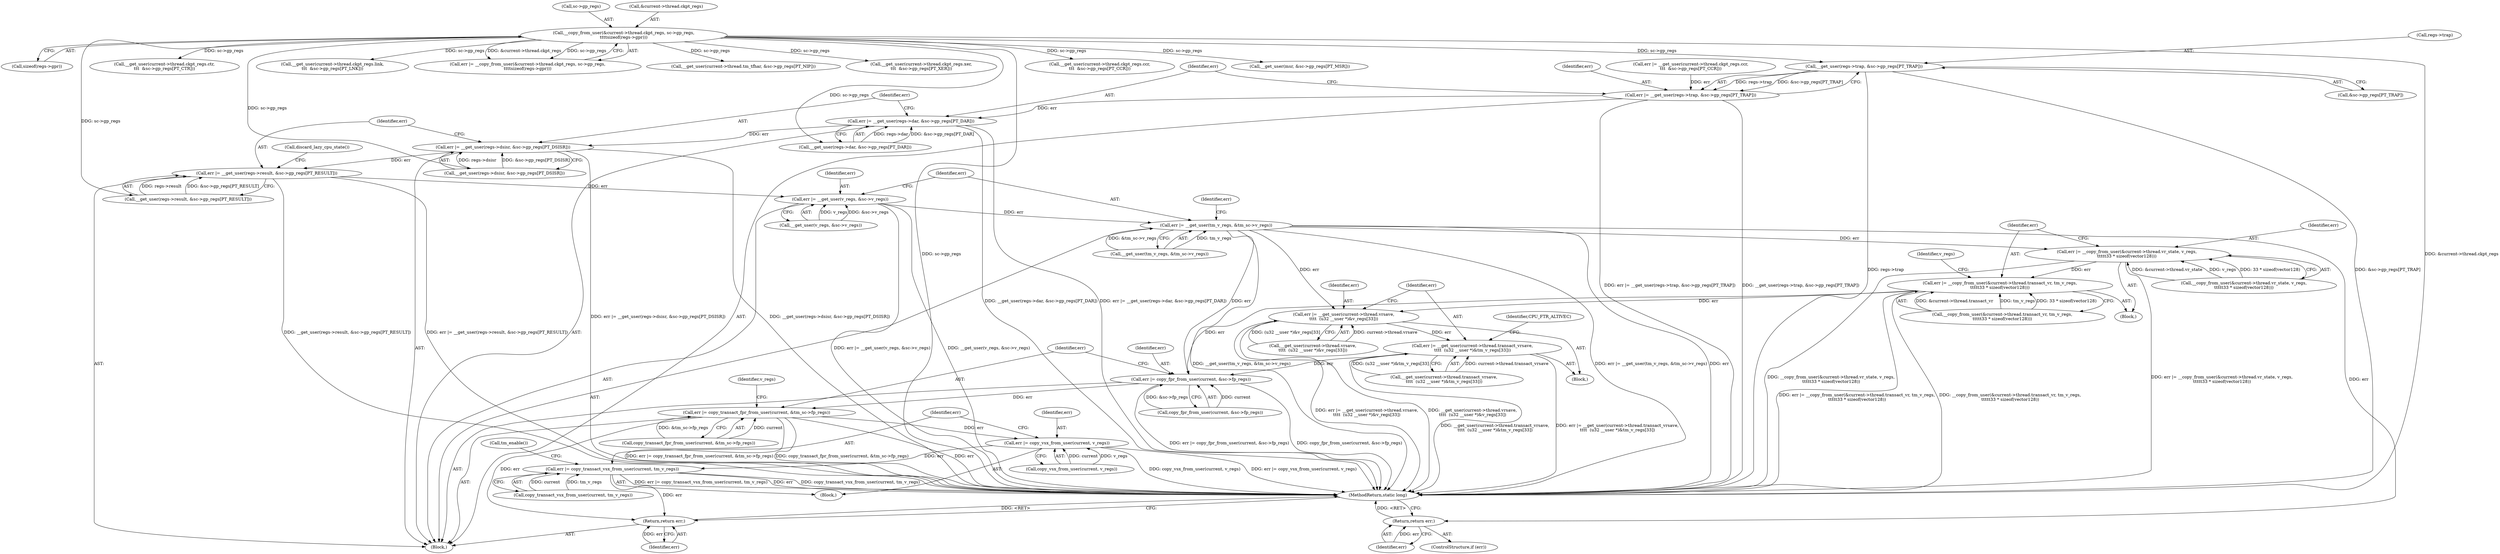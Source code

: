 digraph "0_linux_d2b9d2a5ad5ef04ff978c9923d19730cb05efd55_0@array" {
"1000341" [label="(Call,__get_user(regs->trap, &sc->gp_regs[PT_TRAP]))"];
"1000145" [label="(Call,__copy_from_user(&current->thread.ckpt_regs, sc->gp_regs,\n\t\t\t\tsizeof(regs->gpr)))"];
"1000339" [label="(Call,err |= __get_user(regs->trap, &sc->gp_regs[PT_TRAP]))"];
"1000351" [label="(Call,err |= __get_user(regs->dar, &sc->gp_regs[PT_DAR]))"];
"1000363" [label="(Call,err |= __get_user(regs->dsisr, &sc->gp_regs[PT_DSISR]))"];
"1000375" [label="(Call,err |= __get_user(regs->result, &sc->gp_regs[PT_RESULT]))"];
"1000402" [label="(Call,err |= __get_user(v_regs, &sc->v_regs))"];
"1000410" [label="(Call,err |= __get_user(tm_v_regs, &tm_sc->v_regs))"];
"1000420" [label="(Return,return err;)"];
"1000465" [label="(Call,err |= __copy_from_user(&current->thread.vr_state, v_regs,\n\t\t\t\t\t33 * sizeof(vector128)))"];
"1000479" [label="(Call,err |= __copy_from_user(&current->thread.transact_vr, tm_v_regs,\n\t\t\t\t\t33 * sizeof(vector128)))"];
"1000534" [label="(Call,err |= __get_user(current->thread.vrsave,\n\t\t\t\t  (u32 __user *)&v_regs[33]))"];
"1000548" [label="(Call,err |= __get_user(current->thread.transact_vrsave,\n\t\t\t\t  (u32 __user *)&tm_v_regs[33]))"];
"1000588" [label="(Call,err |= copy_fpr_from_user(current, &sc->fp_regs))"];
"1000596" [label="(Call,err |= copy_transact_fpr_from_user(current, &tm_sc->fp_regs))"];
"1000619" [label="(Call,err |= copy_vsx_from_user(current, v_regs))"];
"1000624" [label="(Call,err |= copy_transact_vsx_from_user(current, tm_v_regs))"];
"1000717" [label="(Return,return err;)"];
"1000145" [label="(Call,__copy_from_user(&current->thread.ckpt_regs, sc->gp_regs,\n\t\t\t\tsizeof(regs->gpr)))"];
"1000376" [label="(Identifier,err)"];
"1000418" [label="(ControlStructure,if (err))"];
"1000421" [label="(Identifier,err)"];
"1000550" [label="(Call,__get_user(current->thread.transact_vrsave,\n\t\t\t\t  (u32 __user *)&tm_v_regs[33]))"];
"1000410" [label="(Call,err |= __get_user(tm_v_regs, &tm_sc->v_regs))"];
"1000620" [label="(Identifier,err)"];
"1000580" [label="(Identifier,CPU_FTR_ALTIVEC)"];
"1000625" [label="(Identifier,err)"];
"1000155" [label="(Call,sizeof(regs->gpr))"];
"1000277" [label="(Call,__get_user(current->thread.ckpt_regs.ctr,\n\t\t\t  &sc->gp_regs[PT_CTR]))"];
"1000293" [label="(Call,__get_user(current->thread.ckpt_regs.link,\n\t\t\t  &sc->gp_regs[PT_LNK]))"];
"1000479" [label="(Call,err |= __copy_from_user(&current->thread.transact_vr, tm_v_regs,\n\t\t\t\t\t33 * sizeof(vector128)))"];
"1000621" [label="(Call,copy_vsx_from_user(current, v_regs))"];
"1000402" [label="(Call,err |= __get_user(v_regs, &sc->v_regs))"];
"1000403" [label="(Identifier,err)"];
"1000480" [label="(Identifier,err)"];
"1000412" [label="(Call,__get_user(tm_v_regs, &tm_sc->v_regs))"];
"1000387" [label="(Call,discard_lazy_cpu_state())"];
"1000464" [label="(Block,)"];
"1000481" [label="(Call,__copy_from_user(&current->thread.transact_vr, tm_v_regs,\n\t\t\t\t\t33 * sizeof(vector128)))"];
"1000598" [label="(Call,copy_transact_fpr_from_user(current, &tm_sc->fp_regs))"];
"1000626" [label="(Call,copy_transact_vsx_from_user(current, tm_v_regs))"];
"1000342" [label="(Call,regs->trap)"];
"1000143" [label="(Call,err |= __copy_from_user(&current->thread.ckpt_regs, sc->gp_regs,\n\t\t\t\tsizeof(regs->gpr)))"];
"1000352" [label="(Identifier,err)"];
"1000549" [label="(Identifier,err)"];
"1000534" [label="(Call,err |= __get_user(current->thread.vrsave,\n\t\t\t\t  (u32 __user *)&v_regs[33]))"];
"1000589" [label="(Identifier,err)"];
"1000717" [label="(Return,return err;)"];
"1000420" [label="(Return,return err;)"];
"1000152" [label="(Call,sc->gp_regs)"];
"1000533" [label="(Block,)"];
"1000467" [label="(Call,__copy_from_user(&current->thread.vr_state, v_regs,\n\t\t\t\t\t33 * sizeof(vector128)))"];
"1000606" [label="(Identifier,v_regs)"];
"1000365" [label="(Call,__get_user(regs->dsisr, &sc->gp_regs[PT_DSISR]))"];
"1000173" [label="(Call,__get_user(current->thread.tm_tfhar, &sc->gp_regs[PT_NIP]))"];
"1000619" [label="(Call,err |= copy_vsx_from_user(current, v_regs))"];
"1000597" [label="(Identifier,err)"];
"1000121" [label="(Block,)"];
"1000377" [label="(Call,__get_user(regs->result, &sc->gp_regs[PT_RESULT]))"];
"1000411" [label="(Identifier,err)"];
"1000345" [label="(Call,&sc->gp_regs[PT_TRAP])"];
"1000341" [label="(Call,__get_user(regs->trap, &sc->gp_regs[PT_TRAP]))"];
"1000419" [label="(Identifier,err)"];
"1000465" [label="(Call,err |= __copy_from_user(&current->thread.vr_state, v_regs,\n\t\t\t\t\t33 * sizeof(vector128)))"];
"1000536" [label="(Call,__get_user(current->thread.vrsave,\n\t\t\t\t  (u32 __user *)&v_regs[33]))"];
"1000667" [label="(Call,tm_enable())"];
"1000340" [label="(Identifier,err)"];
"1000588" [label="(Call,err |= copy_fpr_from_user(current, &sc->fp_regs))"];
"1000612" [label="(Block,)"];
"1000535" [label="(Identifier,err)"];
"1000364" [label="(Identifier,err)"];
"1000363" [label="(Call,err |= __get_user(regs->dsisr, &sc->gp_regs[PT_DSISR]))"];
"1000323" [label="(Call,err |= __get_user(current->thread.ckpt_regs.ccr,\n\t\t\t  &sc->gp_regs[PT_CCR]))"];
"1000528" [label="(Identifier,v_regs)"];
"1000309" [label="(Call,__get_user(current->thread.ckpt_regs.xer,\n\t\t\t  &sc->gp_regs[PT_XER]))"];
"1000548" [label="(Call,err |= __get_user(current->thread.transact_vrsave,\n\t\t\t\t  (u32 __user *)&tm_v_regs[33]))"];
"1000590" [label="(Call,copy_fpr_from_user(current, &sc->fp_regs))"];
"1000596" [label="(Call,err |= copy_transact_fpr_from_user(current, &tm_sc->fp_regs))"];
"1000719" [label="(MethodReturn,static long)"];
"1000339" [label="(Call,err |= __get_user(regs->trap, &sc->gp_regs[PT_TRAP]))"];
"1000624" [label="(Call,err |= copy_transact_vsx_from_user(current, tm_v_regs))"];
"1000718" [label="(Identifier,err)"];
"1000353" [label="(Call,__get_user(regs->dar, &sc->gp_regs[PT_DAR]))"];
"1000351" [label="(Call,err |= __get_user(regs->dar, &sc->gp_regs[PT_DAR]))"];
"1000404" [label="(Call,__get_user(v_regs, &sc->v_regs))"];
"1000146" [label="(Call,&current->thread.ckpt_regs)"];
"1000325" [label="(Call,__get_user(current->thread.ckpt_regs.ccr,\n\t\t\t  &sc->gp_regs[PT_CCR]))"];
"1000187" [label="(Call,__get_user(msr, &sc->gp_regs[PT_MSR]))"];
"1000466" [label="(Identifier,err)"];
"1000375" [label="(Call,err |= __get_user(regs->result, &sc->gp_regs[PT_RESULT]))"];
"1000341" -> "1000339"  [label="AST: "];
"1000341" -> "1000345"  [label="CFG: "];
"1000342" -> "1000341"  [label="AST: "];
"1000345" -> "1000341"  [label="AST: "];
"1000339" -> "1000341"  [label="CFG: "];
"1000341" -> "1000719"  [label="DDG: regs->trap"];
"1000341" -> "1000719"  [label="DDG: &sc->gp_regs[PT_TRAP]"];
"1000341" -> "1000339"  [label="DDG: regs->trap"];
"1000341" -> "1000339"  [label="DDG: &sc->gp_regs[PT_TRAP]"];
"1000145" -> "1000341"  [label="DDG: sc->gp_regs"];
"1000145" -> "1000143"  [label="AST: "];
"1000145" -> "1000155"  [label="CFG: "];
"1000146" -> "1000145"  [label="AST: "];
"1000152" -> "1000145"  [label="AST: "];
"1000155" -> "1000145"  [label="AST: "];
"1000143" -> "1000145"  [label="CFG: "];
"1000145" -> "1000719"  [label="DDG: sc->gp_regs"];
"1000145" -> "1000719"  [label="DDG: &current->thread.ckpt_regs"];
"1000145" -> "1000143"  [label="DDG: &current->thread.ckpt_regs"];
"1000145" -> "1000143"  [label="DDG: sc->gp_regs"];
"1000145" -> "1000173"  [label="DDG: sc->gp_regs"];
"1000145" -> "1000187"  [label="DDG: sc->gp_regs"];
"1000145" -> "1000277"  [label="DDG: sc->gp_regs"];
"1000145" -> "1000293"  [label="DDG: sc->gp_regs"];
"1000145" -> "1000309"  [label="DDG: sc->gp_regs"];
"1000145" -> "1000325"  [label="DDG: sc->gp_regs"];
"1000145" -> "1000353"  [label="DDG: sc->gp_regs"];
"1000145" -> "1000365"  [label="DDG: sc->gp_regs"];
"1000145" -> "1000377"  [label="DDG: sc->gp_regs"];
"1000339" -> "1000121"  [label="AST: "];
"1000340" -> "1000339"  [label="AST: "];
"1000352" -> "1000339"  [label="CFG: "];
"1000339" -> "1000719"  [label="DDG: err |= __get_user(regs->trap, &sc->gp_regs[PT_TRAP])"];
"1000339" -> "1000719"  [label="DDG: __get_user(regs->trap, &sc->gp_regs[PT_TRAP])"];
"1000323" -> "1000339"  [label="DDG: err"];
"1000339" -> "1000351"  [label="DDG: err"];
"1000351" -> "1000121"  [label="AST: "];
"1000351" -> "1000353"  [label="CFG: "];
"1000352" -> "1000351"  [label="AST: "];
"1000353" -> "1000351"  [label="AST: "];
"1000364" -> "1000351"  [label="CFG: "];
"1000351" -> "1000719"  [label="DDG: err |= __get_user(regs->dar, &sc->gp_regs[PT_DAR])"];
"1000351" -> "1000719"  [label="DDG: __get_user(regs->dar, &sc->gp_regs[PT_DAR])"];
"1000353" -> "1000351"  [label="DDG: regs->dar"];
"1000353" -> "1000351"  [label="DDG: &sc->gp_regs[PT_DAR]"];
"1000351" -> "1000363"  [label="DDG: err"];
"1000363" -> "1000121"  [label="AST: "];
"1000363" -> "1000365"  [label="CFG: "];
"1000364" -> "1000363"  [label="AST: "];
"1000365" -> "1000363"  [label="AST: "];
"1000376" -> "1000363"  [label="CFG: "];
"1000363" -> "1000719"  [label="DDG: __get_user(regs->dsisr, &sc->gp_regs[PT_DSISR])"];
"1000363" -> "1000719"  [label="DDG: err |= __get_user(regs->dsisr, &sc->gp_regs[PT_DSISR])"];
"1000365" -> "1000363"  [label="DDG: regs->dsisr"];
"1000365" -> "1000363"  [label="DDG: &sc->gp_regs[PT_DSISR]"];
"1000363" -> "1000375"  [label="DDG: err"];
"1000375" -> "1000121"  [label="AST: "];
"1000375" -> "1000377"  [label="CFG: "];
"1000376" -> "1000375"  [label="AST: "];
"1000377" -> "1000375"  [label="AST: "];
"1000387" -> "1000375"  [label="CFG: "];
"1000375" -> "1000719"  [label="DDG: __get_user(regs->result, &sc->gp_regs[PT_RESULT])"];
"1000375" -> "1000719"  [label="DDG: err |= __get_user(regs->result, &sc->gp_regs[PT_RESULT])"];
"1000377" -> "1000375"  [label="DDG: regs->result"];
"1000377" -> "1000375"  [label="DDG: &sc->gp_regs[PT_RESULT]"];
"1000375" -> "1000402"  [label="DDG: err"];
"1000402" -> "1000121"  [label="AST: "];
"1000402" -> "1000404"  [label="CFG: "];
"1000403" -> "1000402"  [label="AST: "];
"1000404" -> "1000402"  [label="AST: "];
"1000411" -> "1000402"  [label="CFG: "];
"1000402" -> "1000719"  [label="DDG: __get_user(v_regs, &sc->v_regs)"];
"1000402" -> "1000719"  [label="DDG: err |= __get_user(v_regs, &sc->v_regs)"];
"1000404" -> "1000402"  [label="DDG: v_regs"];
"1000404" -> "1000402"  [label="DDG: &sc->v_regs"];
"1000402" -> "1000410"  [label="DDG: err"];
"1000410" -> "1000121"  [label="AST: "];
"1000410" -> "1000412"  [label="CFG: "];
"1000411" -> "1000410"  [label="AST: "];
"1000412" -> "1000410"  [label="AST: "];
"1000419" -> "1000410"  [label="CFG: "];
"1000410" -> "1000719"  [label="DDG: err"];
"1000410" -> "1000719"  [label="DDG: __get_user(tm_v_regs, &tm_sc->v_regs)"];
"1000410" -> "1000719"  [label="DDG: err |= __get_user(tm_v_regs, &tm_sc->v_regs)"];
"1000412" -> "1000410"  [label="DDG: tm_v_regs"];
"1000412" -> "1000410"  [label="DDG: &tm_sc->v_regs"];
"1000410" -> "1000420"  [label="DDG: err"];
"1000410" -> "1000465"  [label="DDG: err"];
"1000410" -> "1000534"  [label="DDG: err"];
"1000410" -> "1000588"  [label="DDG: err"];
"1000420" -> "1000418"  [label="AST: "];
"1000420" -> "1000421"  [label="CFG: "];
"1000421" -> "1000420"  [label="AST: "];
"1000719" -> "1000420"  [label="CFG: "];
"1000420" -> "1000719"  [label="DDG: <RET>"];
"1000421" -> "1000420"  [label="DDG: err"];
"1000465" -> "1000464"  [label="AST: "];
"1000465" -> "1000467"  [label="CFG: "];
"1000466" -> "1000465"  [label="AST: "];
"1000467" -> "1000465"  [label="AST: "];
"1000480" -> "1000465"  [label="CFG: "];
"1000465" -> "1000719"  [label="DDG: err |= __copy_from_user(&current->thread.vr_state, v_regs,\n\t\t\t\t\t33 * sizeof(vector128))"];
"1000465" -> "1000719"  [label="DDG: __copy_from_user(&current->thread.vr_state, v_regs,\n\t\t\t\t\t33 * sizeof(vector128))"];
"1000467" -> "1000465"  [label="DDG: &current->thread.vr_state"];
"1000467" -> "1000465"  [label="DDG: v_regs"];
"1000467" -> "1000465"  [label="DDG: 33 * sizeof(vector128)"];
"1000465" -> "1000479"  [label="DDG: err"];
"1000479" -> "1000464"  [label="AST: "];
"1000479" -> "1000481"  [label="CFG: "];
"1000480" -> "1000479"  [label="AST: "];
"1000481" -> "1000479"  [label="AST: "];
"1000528" -> "1000479"  [label="CFG: "];
"1000479" -> "1000719"  [label="DDG: err |= __copy_from_user(&current->thread.transact_vr, tm_v_regs,\n\t\t\t\t\t33 * sizeof(vector128))"];
"1000479" -> "1000719"  [label="DDG: __copy_from_user(&current->thread.transact_vr, tm_v_regs,\n\t\t\t\t\t33 * sizeof(vector128))"];
"1000481" -> "1000479"  [label="DDG: &current->thread.transact_vr"];
"1000481" -> "1000479"  [label="DDG: tm_v_regs"];
"1000481" -> "1000479"  [label="DDG: 33 * sizeof(vector128)"];
"1000479" -> "1000534"  [label="DDG: err"];
"1000479" -> "1000588"  [label="DDG: err"];
"1000534" -> "1000533"  [label="AST: "];
"1000534" -> "1000536"  [label="CFG: "];
"1000535" -> "1000534"  [label="AST: "];
"1000536" -> "1000534"  [label="AST: "];
"1000549" -> "1000534"  [label="CFG: "];
"1000534" -> "1000719"  [label="DDG: __get_user(current->thread.vrsave,\n\t\t\t\t  (u32 __user *)&v_regs[33])"];
"1000534" -> "1000719"  [label="DDG: err |= __get_user(current->thread.vrsave,\n\t\t\t\t  (u32 __user *)&v_regs[33])"];
"1000536" -> "1000534"  [label="DDG: current->thread.vrsave"];
"1000536" -> "1000534"  [label="DDG: (u32 __user *)&v_regs[33]"];
"1000534" -> "1000548"  [label="DDG: err"];
"1000548" -> "1000533"  [label="AST: "];
"1000548" -> "1000550"  [label="CFG: "];
"1000549" -> "1000548"  [label="AST: "];
"1000550" -> "1000548"  [label="AST: "];
"1000580" -> "1000548"  [label="CFG: "];
"1000548" -> "1000719"  [label="DDG: __get_user(current->thread.transact_vrsave,\n\t\t\t\t  (u32 __user *)&tm_v_regs[33])"];
"1000548" -> "1000719"  [label="DDG: err |= __get_user(current->thread.transact_vrsave,\n\t\t\t\t  (u32 __user *)&tm_v_regs[33])"];
"1000550" -> "1000548"  [label="DDG: current->thread.transact_vrsave"];
"1000550" -> "1000548"  [label="DDG: (u32 __user *)&tm_v_regs[33]"];
"1000548" -> "1000588"  [label="DDG: err"];
"1000588" -> "1000121"  [label="AST: "];
"1000588" -> "1000590"  [label="CFG: "];
"1000589" -> "1000588"  [label="AST: "];
"1000590" -> "1000588"  [label="AST: "];
"1000597" -> "1000588"  [label="CFG: "];
"1000588" -> "1000719"  [label="DDG: copy_fpr_from_user(current, &sc->fp_regs)"];
"1000588" -> "1000719"  [label="DDG: err |= copy_fpr_from_user(current, &sc->fp_regs)"];
"1000590" -> "1000588"  [label="DDG: current"];
"1000590" -> "1000588"  [label="DDG: &sc->fp_regs"];
"1000588" -> "1000596"  [label="DDG: err"];
"1000596" -> "1000121"  [label="AST: "];
"1000596" -> "1000598"  [label="CFG: "];
"1000597" -> "1000596"  [label="AST: "];
"1000598" -> "1000596"  [label="AST: "];
"1000606" -> "1000596"  [label="CFG: "];
"1000596" -> "1000719"  [label="DDG: copy_transact_fpr_from_user(current, &tm_sc->fp_regs)"];
"1000596" -> "1000719"  [label="DDG: err"];
"1000596" -> "1000719"  [label="DDG: err |= copy_transact_fpr_from_user(current, &tm_sc->fp_regs)"];
"1000598" -> "1000596"  [label="DDG: current"];
"1000598" -> "1000596"  [label="DDG: &tm_sc->fp_regs"];
"1000596" -> "1000619"  [label="DDG: err"];
"1000596" -> "1000717"  [label="DDG: err"];
"1000619" -> "1000612"  [label="AST: "];
"1000619" -> "1000621"  [label="CFG: "];
"1000620" -> "1000619"  [label="AST: "];
"1000621" -> "1000619"  [label="AST: "];
"1000625" -> "1000619"  [label="CFG: "];
"1000619" -> "1000719"  [label="DDG: copy_vsx_from_user(current, v_regs)"];
"1000619" -> "1000719"  [label="DDG: err |= copy_vsx_from_user(current, v_regs)"];
"1000621" -> "1000619"  [label="DDG: current"];
"1000621" -> "1000619"  [label="DDG: v_regs"];
"1000619" -> "1000624"  [label="DDG: err"];
"1000624" -> "1000612"  [label="AST: "];
"1000624" -> "1000626"  [label="CFG: "];
"1000625" -> "1000624"  [label="AST: "];
"1000626" -> "1000624"  [label="AST: "];
"1000667" -> "1000624"  [label="CFG: "];
"1000624" -> "1000719"  [label="DDG: copy_transact_vsx_from_user(current, tm_v_regs)"];
"1000624" -> "1000719"  [label="DDG: err |= copy_transact_vsx_from_user(current, tm_v_regs)"];
"1000624" -> "1000719"  [label="DDG: err"];
"1000626" -> "1000624"  [label="DDG: current"];
"1000626" -> "1000624"  [label="DDG: tm_v_regs"];
"1000624" -> "1000717"  [label="DDG: err"];
"1000717" -> "1000121"  [label="AST: "];
"1000717" -> "1000718"  [label="CFG: "];
"1000718" -> "1000717"  [label="AST: "];
"1000719" -> "1000717"  [label="CFG: "];
"1000717" -> "1000719"  [label="DDG: <RET>"];
"1000718" -> "1000717"  [label="DDG: err"];
}
